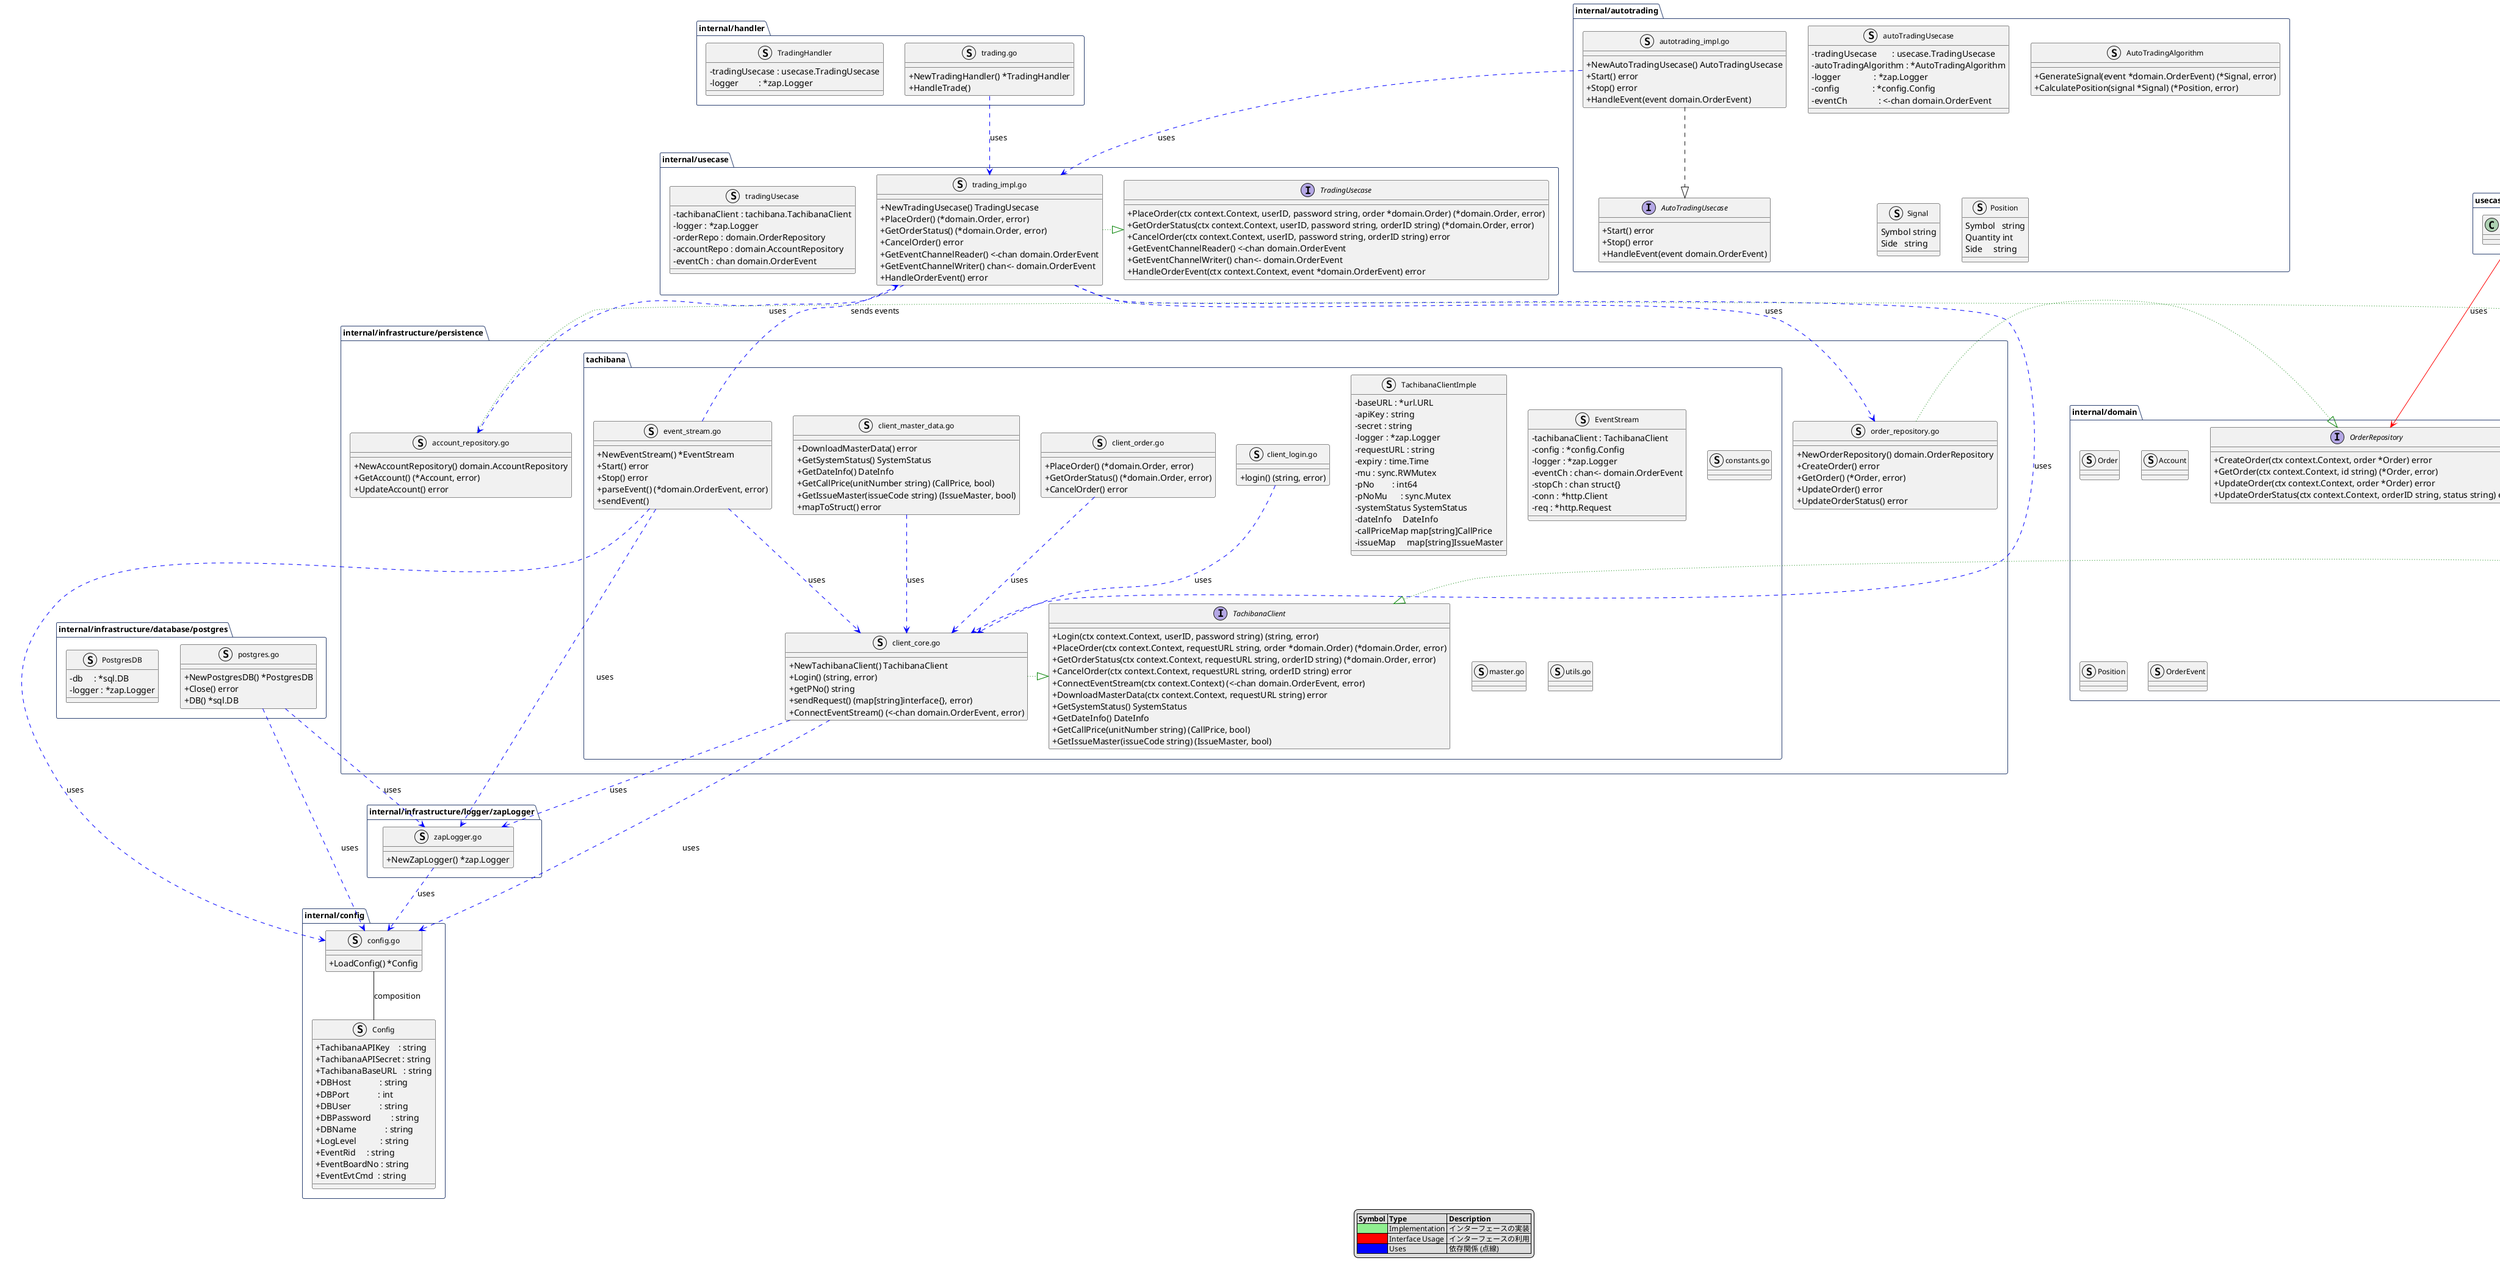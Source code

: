 @startuml
top to bottom direction

skinparam packageTitleFontColor #ffffff
skinparam packageTitleBackgroundColor #2E4372
skinparam packageBorderColor #2E4372
skinparam packageBorderThickness 1
skinparam packageTitleFontSize 14
skinparam packageFontSize 13
skinparam defaultFontName "Meiryo"
skinparam classFontSize 12
skinparam classAttributeIconSize 0
skinparam legendFontSize 12

skinparam interface {
  BackgroundColor #CCFFFF
  FontStyle Bold
  BorderColor #3399ff
}

' struct のスタイル (Go では class ではなく struct を使うため)
skinparam struct {
  BackgroundColor #FFFFFF
  BorderColor #000080
}

' main.go は関数と依存関係のみで構成されるため、特に図示しない
' main関数は各コンポーネントの初期化と依存性の注入を担当（コメントで表現）

package "internal/config" {
  struct "config.go" as config {
    +LoadConfig() *Config
  }
  struct Config {
    +TachibanaAPIKey    : string
    +TachibanaAPISecret : string
    +TachibanaBaseURL   : string
    +DBHost             : string
    +DBPort             : int
    +DBUser             : string
    +DBPassword         : string
    +DBName             : string
    +LogLevel           : string
    +EventRid     : string
    +EventBoardNo : string
    +EventEvtCmd  : string
  }
}

package "internal/domain" {
   struct Order
   struct Account
   struct Position
   struct OrderEvent

  interface OrderRepository {
    +CreateOrder(ctx context.Context, order *Order) error
    +GetOrder(ctx context.Context, id string) (*Order, error)
    +UpdateOrder(ctx context.Context, order *Order) error
    +UpdateOrderStatus(ctx context.Context, orderID string, status string) error
  }
  interface AccountRepository {
   +GetAccount(ctx context.Context, id string) (*Account, error)
   +UpdateAccount(ctx context.Context, account *Account) error
  }
  ' struct "repository.go" as repository{}  repository.go はインターフェース定義なので不要
}

package "internal/handler" {
  struct "trading.go" as handler {
    +NewTradingHandler() *TradingHandler
    +HandleTrade()
  }
  struct TradingHandler {
    -tradingUsecase : usecase.TradingUsecase
    -logger         : *zap.Logger
  }
}

package "internal/infrastructure/database/postgres" {
  struct "postgres.go" as postgres {
    +NewPostgresDB() *PostgresDB
    +Close() error
    +DB() *sql.DB
  }
  struct PostgresDB {
    -db     : *sql.DB
    -logger : *zap.Logger
  }
}

package "internal/infrastructure/logger/zapLogger" {
  struct "zapLogger.go" as zapLogger {
    +NewZapLogger() *zap.Logger
  }
}

package "internal/infrastructure/persistence" {
  struct "order_repository.go" as orderRepoImpl {
    +NewOrderRepository() domain.OrderRepository
    +CreateOrder() error
    +GetOrder() (*Order, error)
    +UpdateOrder() error
    +UpdateOrderStatus() error
  }

  struct "account_repository.go" as accountRepoImpl {
    +NewAccountRepository() domain.AccountRepository
    +GetAccount() (*Account, error)
    +UpdateAccount() error
  }

  package "tachibana" {
    interface TachibanaClient {
        +Login(ctx context.Context, userID, password string) (string, error)
        +PlaceOrder(ctx context.Context, requestURL string, order *domain.Order) (*domain.Order, error)
        +GetOrderStatus(ctx context.Context, requestURL string, orderID string) (*domain.Order, error)
        +CancelOrder(ctx context.Context, requestURL string, orderID string) error
        +ConnectEventStream(ctx context.Context) (<-chan domain.OrderEvent, error)
        +DownloadMasterData(ctx context.Context, requestURL string) error
        +GetSystemStatus() SystemStatus
        +GetDateInfo() DateInfo
        +GetCallPrice(unitNumber string) (CallPrice, bool)
        +GetIssueMaster(issueCode string) (IssueMaster, bool)
    }

    ' struct "tachibana_client.go" as tachibanaClient  インターフェース定義なので不要

    struct "client_core.go" as clientCore {
      +NewTachibanaClient() TachibanaClient
      +Login() (string, error)
      +getPNo() string
      +sendRequest() (map[string]interface{}, error)
      +ConnectEventStream() (<-chan domain.OrderEvent, error)
    }
     struct "client_login.go" as clientLogin {
        +login() (string, error)
     }
     struct "client_order.go" as clientOrder {
        +PlaceOrder() (*domain.Order, error)
        +GetOrderStatus() (*domain.Order, error)
        +CancelOrder() error
     }

     struct "client_master_data.go" as clientMasterData{
        +DownloadMasterData() error
        +GetSystemStatus() SystemStatus
        +GetDateInfo() DateInfo
        +GetCallPrice(unitNumber string) (CallPrice, bool)
        +GetIssueMaster(issueCode string) (IssueMaster, bool)
        +mapToStruct() error
     }

    struct TachibanaClientImple {
      -baseURL : *url.URL
      -apiKey : string
      -secret : string
      -logger : *zap.Logger
      -requestURL : string
      -expiry : time.Time
      -mu : sync.RWMutex
      -pNo        : int64
      -pNoMu      : sync.Mutex
      -systemStatus SystemStatus
      -dateInfo     DateInfo
      -callPriceMap map[string]CallPrice
      -issueMap     map[string]IssueMaster
    }

    struct "event_stream.go" as eventStream {
      +NewEventStream() *EventStream
      +Start() error
      +Stop() error
      +parseEvent() (*domain.OrderEvent, error)
      +sendEvent()
    }
    struct EventStream {
      -tachibanaClient : TachibanaClient
      -config : *config.Config
      -logger : *zap.Logger
      -eventCh : chan<- domain.OrderEvent
      -stopCh : chan struct{}
      -conn : *http.Client
      -req : *http.Request
    }
    struct "constants.go" as constants
    struct "master.go" as master
    struct "utils.go" as utils
  }
}

package "internal/usecase" {
  interface TradingUsecase {
    +PlaceOrder(ctx context.Context, userID, password string, order *domain.Order) (*domain.Order, error)
    +GetOrderStatus(ctx context.Context, userID, password string, orderID string) (*domain.Order, error)
    +CancelOrder(ctx context.Context, userID, password string, orderID string) error
    +GetEventChannelReader() <-chan domain.OrderEvent
    +GetEventChannelWriter() chan<- domain.OrderEvent
    +HandleOrderEvent(ctx context.Context, event *domain.OrderEvent) error
  }

  struct "trading_impl.go" as tradingImpl {
    +NewTradingUsecase() TradingUsecase
    +PlaceOrder() (*domain.Order, error)
    +GetOrderStatus() (*domain.Order, error)
    +CancelOrder() error
    +GetEventChannelReader() <-chan domain.OrderEvent
    +GetEventChannelWriter() chan<- domain.OrderEvent
    +HandleOrderEvent() error
  }
  struct tradingUsecase {
    -tachibanaClient : tachibana.TachibanaClient
    -logger : *zap.Logger
    -orderRepo : domain.OrderRepository
    -accountRepo : domain.AccountRepository
    -eventCh : chan domain.OrderEvent
  }
}

package "internal/autotrading" {
    interface AutoTradingUsecase {
      +Start() error
      +Stop() error
      +HandleEvent(event domain.OrderEvent)
    }

    struct "autotrading_impl.go" as autotradingImpl {
        +NewAutoTradingUsecase() AutoTradingUsecase
        +Start() error
        +Stop() error
        +HandleEvent(event domain.OrderEvent)
    }
    struct autoTradingUsecase{
      -tradingUsecase       : usecase.TradingUsecase
      -autoTradingAlgorithm : *AutoTradingAlgorithm
      -logger               : *zap.Logger
      -config               : *config.Config
      -eventCh              : <-chan domain.OrderEvent
    }
    struct AutoTradingAlgorithm{
        +GenerateSignal(event *domain.OrderEvent) (*Signal, error)
        +CalculatePosition(signal *Signal) (*Position, error)
    }
    struct Signal{
        Symbol string
        Side   string
    }
    struct Position{
        Symbol   string
        Quantity int
        Side     string
    }
}

' 依存関係の記述。mainからの依存関係はコメントで補足
' main -[#blue,dashed]-> config : uses
' main -[#blue,dashed]-> zapLogger : uses
' main -[#blue,dashed]-> postgres : uses
' main -[#blue,dashed]-> clientCore : uses
' main -[#blue,dashed]-> orderRepoImpl : uses
' main -[#blue,dashed]-> accountRepoImpl : uses
' main -[#blue,dashed]-> tradingImpl : uses
' main -[#blue,dashed]-> eventStream : uses
' main -[#blue,dashed]-> handler : uses
' main -[#blue,dashed]-> autotradingImpl : uses

' note left of main
'   main関数は、
'   各コンポーネントを
'   初期化し、
'   依存関係を注入する
' end note


handler -[#blue,dashed]-> tradingImpl : uses

tradingImpl .[#green,dotted]|> TradingUsecase

tradingImpl -[#blue,dashed]-> clientCore : uses
tradingImpl -[#blue,dashed]-> orderRepoImpl : uses
tradingImpl -[#blue,dashed]-> accountRepoImpl : uses

autotradingImpl ..|> AutoTradingUsecase
autotradingImpl -[#blue,dashed]-> tradingImpl: uses

clientCore .[#green,dotted]|> TachibanaClient
clientCore -[#blue,dashed]-> config : uses
clientCore -[#blue,dashed]-> zapLogger : uses
clientLogin -[#blue,dashed]-> clientCore : uses
clientOrder -[#blue,dashed]-> clientCore : uses
clientMasterData -[#blue,dashed]-> clientCore : uses

eventStream -[#blue,dashed]-> config : uses
eventStream -[#blue,dashed]-> zapLogger : uses
eventStream -[#blue,dashed]-> clientCore : uses
eventStream -[#blue,dashed]-> tradingImpl : "sends events"

orderRepoImpl .[#green,dotted]|> OrderRepository
accountRepoImpl .[#green,dotted]|> AccountRepository

postgres -[#blue,dashed]-> config : uses
postgres -[#blue,dashed]-> zapLogger : uses

zapLogger -[#blue,dashed]-> config : uses

config -- Config  : composition
'model -- Order
'model -- Account
'model -- Position
'model -- OrderEvent
'↑ドメインモデルは多数あるので省略

tachibanaClient .[#green,dotted]|> TachibanaClient

usecase.TradingUsecase -[#red,plain]-> OrderRepository : uses
usecase.TradingUsecase -[#red,plain]-> AccountRepository: uses

legend
  |= Symbol |= Type |= Description |
  '|<#lightblue>| Main | main.goの依存関係|  main.go はシンプルな依存性注入の表現にとどめる
  |<#lightgreen>| Implementation | インターフェースの実装 |
  |<#red>       | Interface Usage| インターフェースの利用 |
  |<#blue,dashed>| Uses | 依存関係 (点線) |
end legend
@enduml